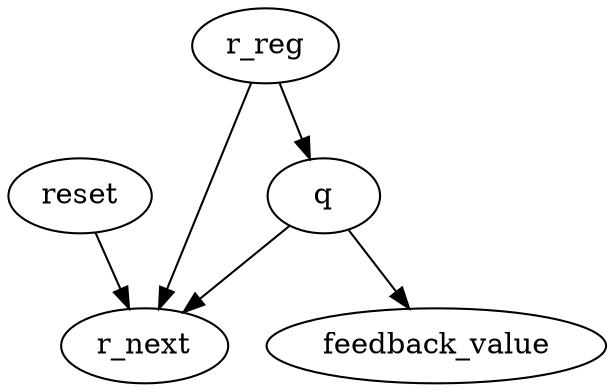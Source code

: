 strict digraph "" {
	reset -> r_next	[weight=1.0];
	q -> r_next	[weight=1.0];
	q -> feedback_value	[weight=1.0];
	r_reg -> r_next	[weight=1.0];
	r_reg -> q	[weight=1.0];
}
